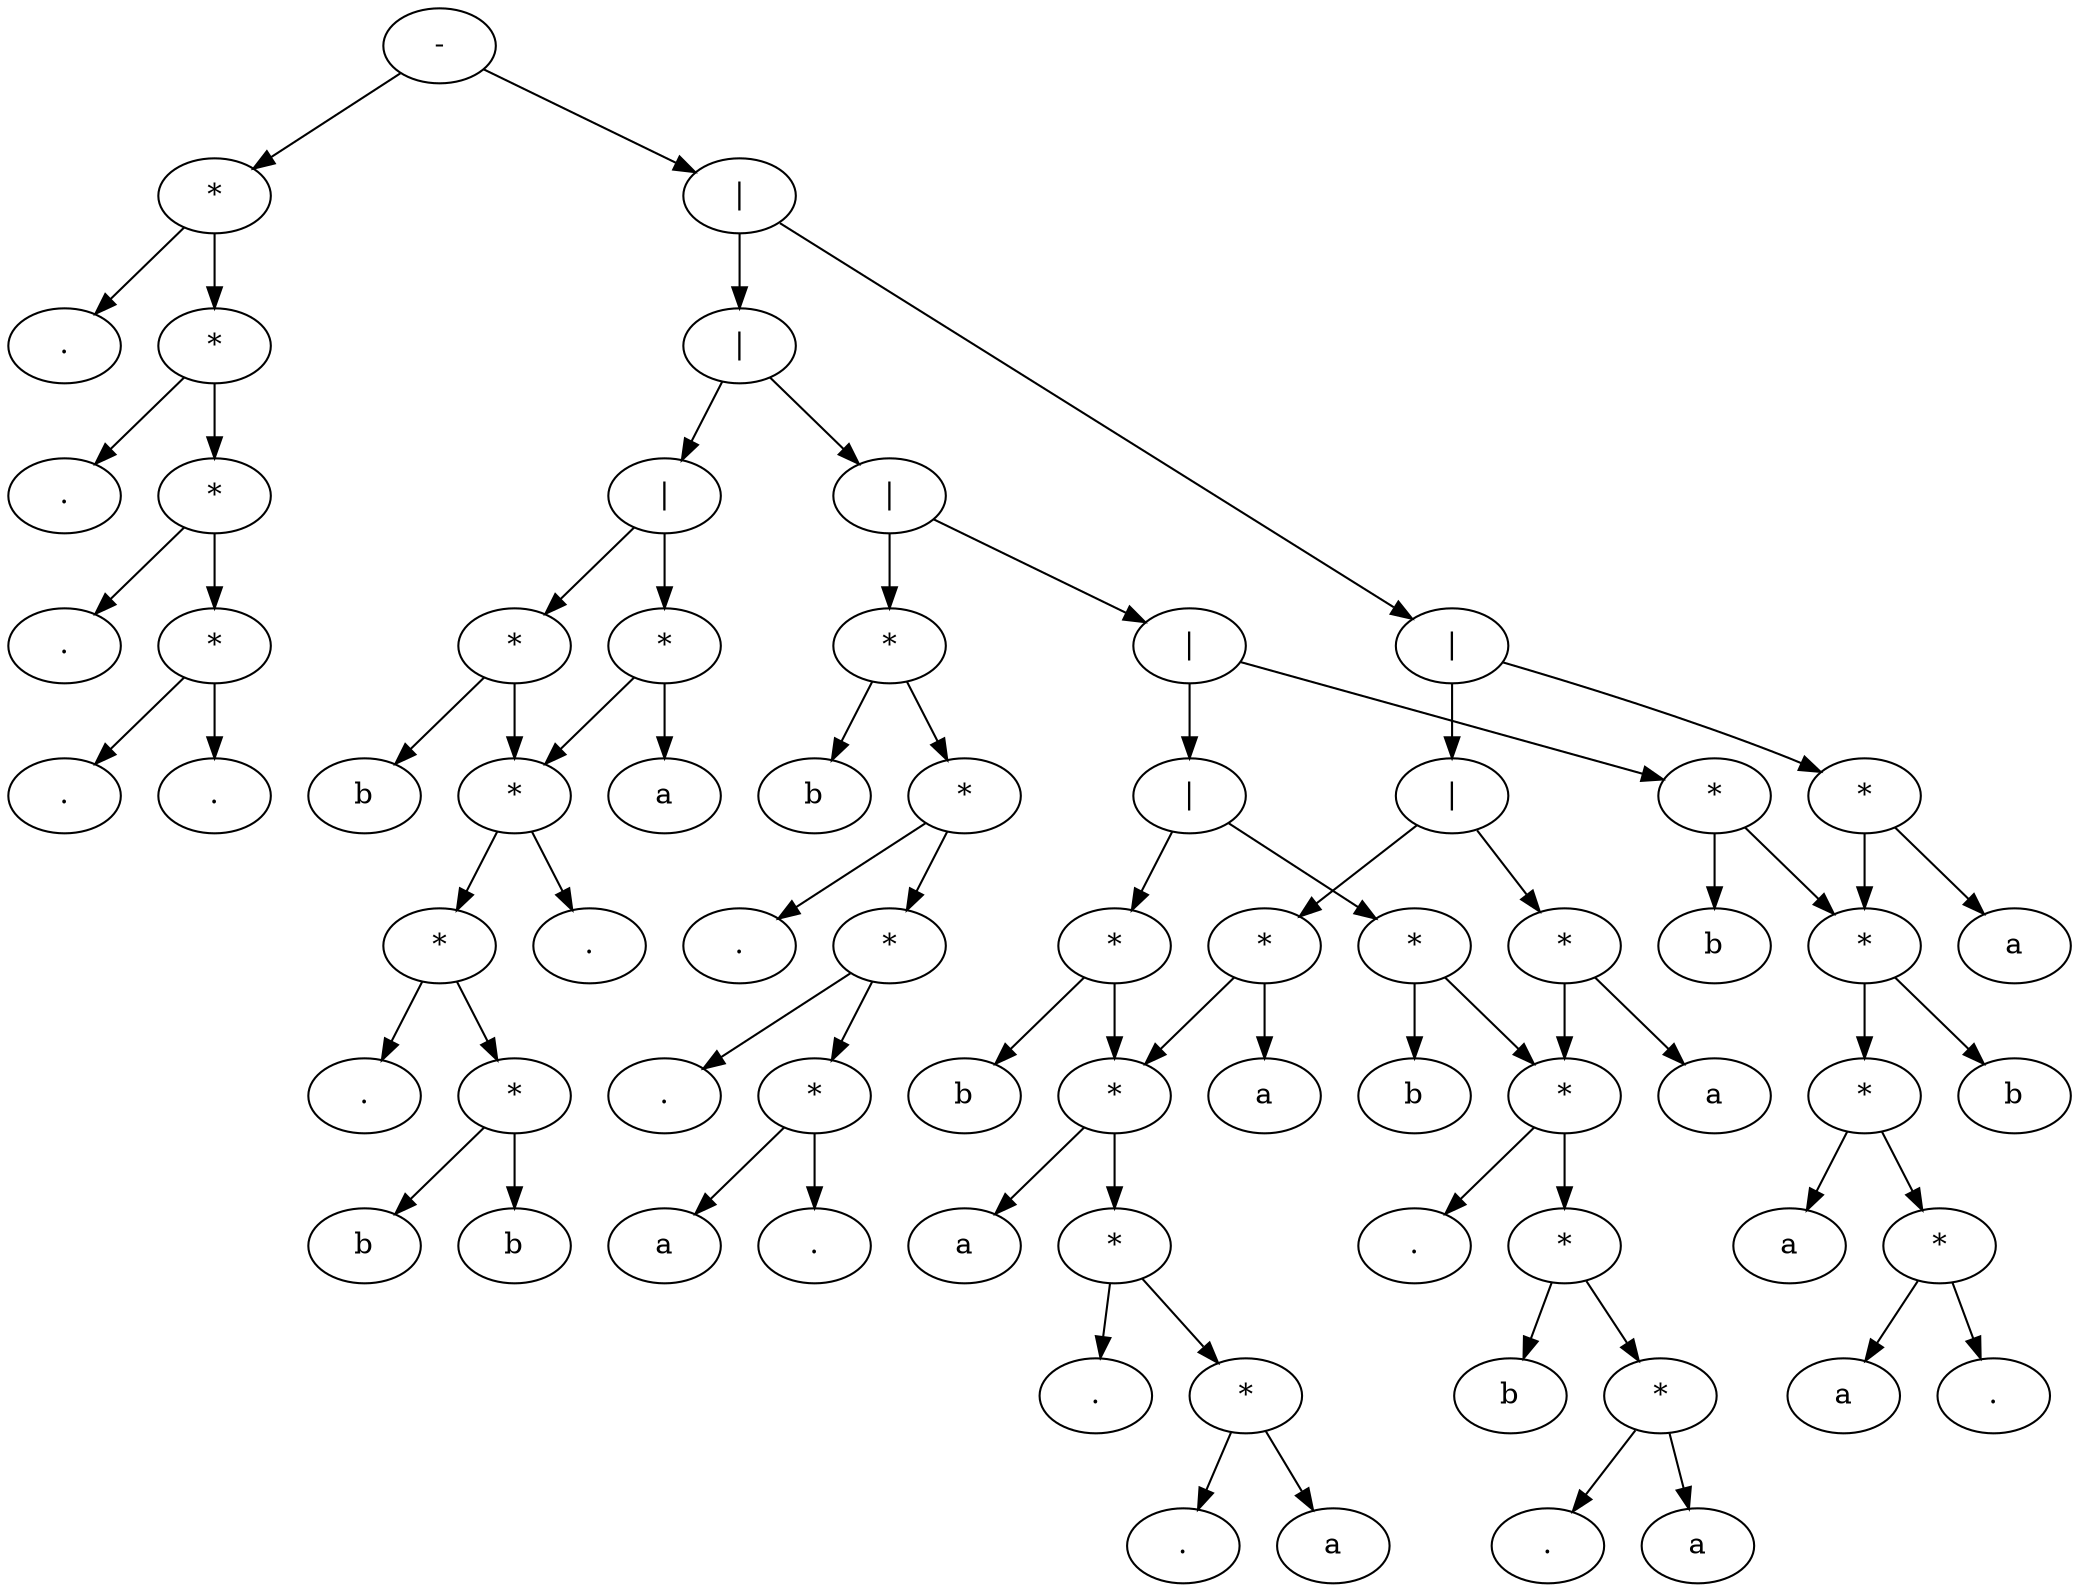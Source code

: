 digraph G {
	node_1 [label="-"]
		node_1 -> node_2
		node_1 -> node_3
	node_3 [label="|"]
		node_3 -> node_4
		node_3 -> node_5
	node_5 [label="|"]
		node_5 -> node_6
		node_5 -> node_7
	node_7 [label="|"]
		node_7 -> node_8
		node_7 -> node_9
	node_9 [label="*"]
		node_9 -> node_10
		node_9 -> node_11
	node_11 [label="*"]
		node_11 -> node_12
		node_11 -> node_13
	node_13 [label="*"]
		node_13 -> node_14
		node_13 -> node_15
	node_15 [label="*"]
		node_15 -> node_16
		node_15 -> node_17
	node_17[label="b"]
	node_16[label="b"]
	node_14[label="."]
	node_12[label="."]
	node_10[label="a"]
	node_8 [label="*"]
		node_8 -> node_18
		node_8 -> node_11
	node_18[label="b"]
	node_6 [label="|"]
		node_6 -> node_19
		node_6 -> node_20
	node_20 [label="|"]
		node_20 -> node_21
		node_20 -> node_22
	node_22 [label="|"]
		node_22 -> node_23
		node_22 -> node_24
	node_24 [label="*"]
		node_24 -> node_25
		node_24 -> node_26
	node_26 [label="*"]
		node_26 -> node_27
		node_26 -> node_28
	node_28 [label="*"]
		node_28 -> node_29
		node_28 -> node_30
	node_30 [label="*"]
		node_30 -> node_31
		node_30 -> node_32
	node_32[label="a"]
	node_31[label="."]
	node_29[label="b"]
	node_27[label="."]
	node_25[label="b"]
	node_23 [label="*"]
		node_23 -> node_33
		node_23 -> node_34
	node_34 [label="*"]
		node_34 -> node_35
		node_34 -> node_36
	node_36 [label="*"]
		node_36 -> node_37
		node_36 -> node_38
	node_38 [label="*"]
		node_38 -> node_39
		node_38 -> node_40
	node_40[label="a"]
	node_39[label="."]
	node_37[label="."]
	node_35[label="a"]
	node_33[label="b"]
	node_21 [label="*"]
		node_21 -> node_41
		node_21 -> node_42
	node_42 [label="*"]
		node_42 -> node_43
		node_42 -> node_44
	node_44 [label="*"]
		node_44 -> node_45
		node_44 -> node_46
	node_46 [label="*"]
		node_46 -> node_47
		node_46 -> node_48
	node_48[label="."]
	node_47[label="a"]
	node_45[label="a"]
	node_43[label="b"]
	node_41[label="b"]
	node_19 [label="*"]
		node_19 -> node_49
		node_19 -> node_50
	node_50 [label="*"]
		node_50 -> node_51
		node_50 -> node_52
	node_52 [label="*"]
		node_52 -> node_53
		node_52 -> node_54
	node_54 [label="*"]
		node_54 -> node_55
		node_54 -> node_56
	node_56[label="."]
	node_55[label="a"]
	node_53[label="."]
	node_51[label="."]
	node_49[label="b"]
	node_4 [label="|"]
		node_4 -> node_57
		node_4 -> node_58
	node_58 [label="|"]
		node_58 -> node_59
		node_58 -> node_60
	node_60 [label="*"]
		node_60 -> node_61
		node_60 -> node_26
	node_61[label="a"]
	node_59 [label="*"]
		node_59 -> node_62
		node_59 -> node_34
	node_62[label="a"]
	node_57 [label="*"]
		node_57 -> node_63
		node_57 -> node_42
	node_63[label="a"]
	node_2 [label="*"]
		node_2 -> node_64
		node_2 -> node_65
	node_65 [label="*"]
		node_65 -> node_66
		node_65 -> node_67
	node_67 [label="*"]
		node_67 -> node_68
		node_67 -> node_69
	node_69 [label="*"]
		node_69 -> node_70
		node_69 -> node_71
	node_71[label="."]
	node_70[label="."]
	node_68[label="."]
	node_66[label="."]
	node_64[label="."]
}

